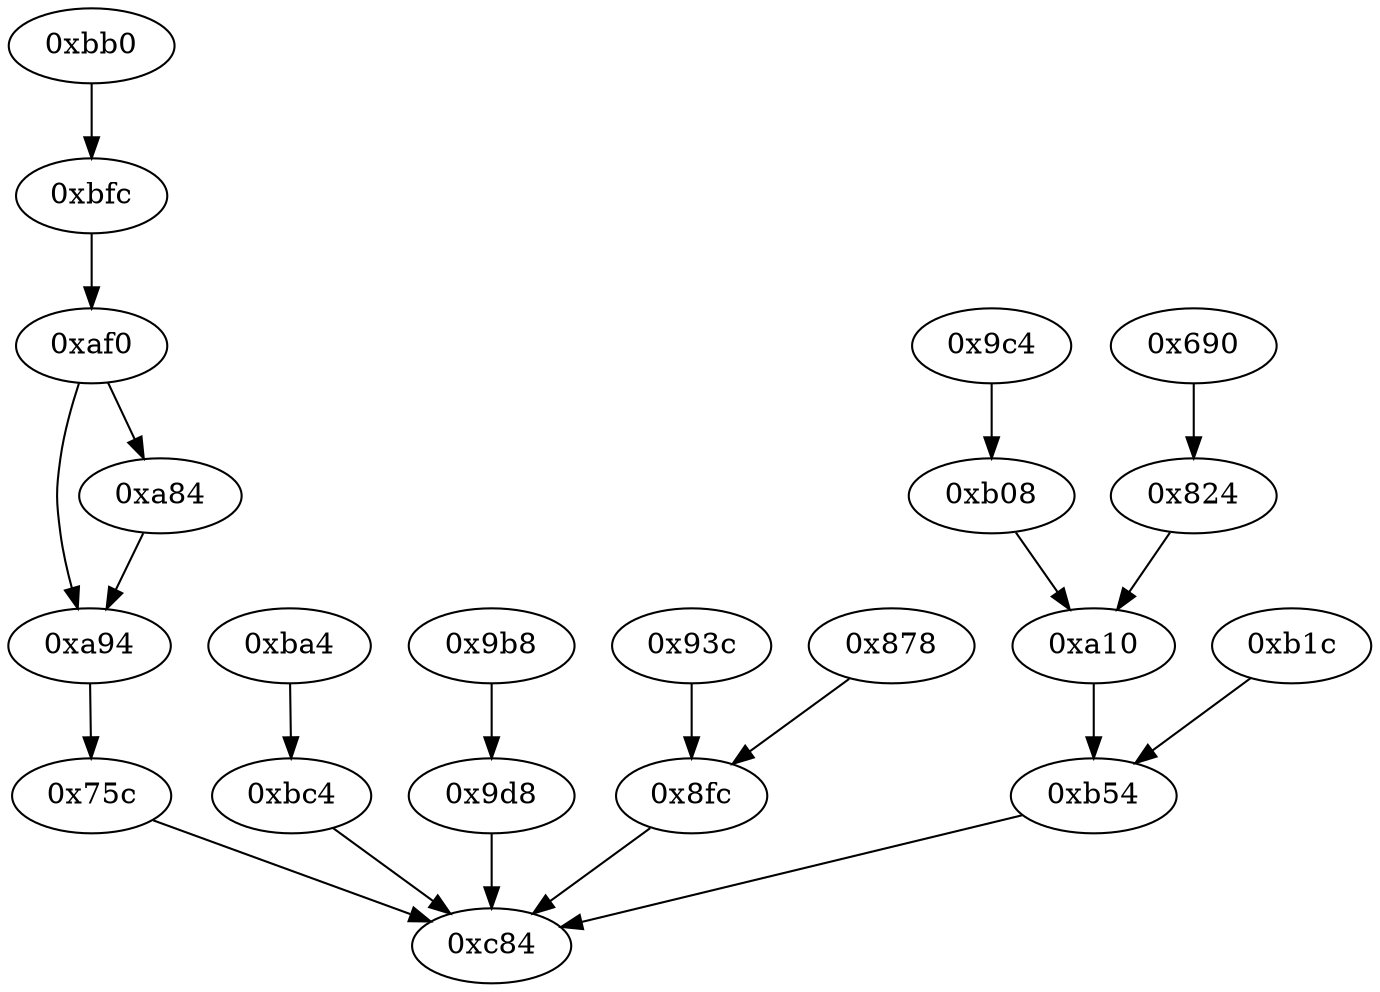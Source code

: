 strict digraph "" {
	"0xb54"	 [opcode="[u'str', u'str', u'str', u'mov']"];
	"0xc84"	 [opcode="[u'ldr', u'ldr', u'ldr', u'ldr', u'sub', u'mov', u'sub', u'pop']"];
	"0xb54" -> "0xc84";
	"0xa94"	 [opcode="[u'ldr', u'mov', u'ldr', u'rsb', u'mvn', u'mul', u'mov', u'eor', u'and', u'ldr', u'mov', u'ldr', u'cmp', u'mov', u'teq', u'ldr', \
u'mov', u'cmp', u'mov', u'mov', u'cmp', u'mov', u'b']"];
	"0x75c"	 [opcode="[u'ldr', u'ldr', u'ldr', u'sub', u'mul', u'eor', u'and', u'ldr', u'ldr', u'ldr', u'mov', u'mov', u'cmp', u'mov', u'cmp', u'mov', \
u'mov', u'cmp', u'mov', u'mov', u'teq', u'mov']"];
	"0xa94" -> "0x75c";
	"0xbc4"	 [opcode="[u'ldr', u'cmp', u'mov', u'mov', u'strb', u'mov', u'b']"];
	"0xbc4" -> "0xc84";
	"0xb08"	 [opcode="[u'ldr', u'ldr', u'mvn', u'ldr', u'b']"];
	"0xa10"	 [opcode="[u'ldr', u'ldr', u'mov', u'bl', u'ldr', u'ldr', u'sub', u'mul', u'ldr', u'eor', u'and', u'mov', u'mov', u'ldr', u'cmp', u'mov', \
u'mov', u'eor', u'orr', u'ldr', u'eor', u'orr', u'ldr', u'mov', u'mov', u'mov', u'mov', u'mov', u'b']"];
	"0xb08" -> "0xa10";
	"0x9d8"	 [opcode="[u'ldr', u'cmp', u'mov', u'mov', u'strb', u'mov', u'b']"];
	"0x9d8" -> "0xc84";
	"0x824"	 [opcode="[u'ldrb', u'ldrb', u'ldr', u'eor', u'tst', u'ldr', u'mov', u'cmp', u'mov', u'mov', u'cmp', u'mov', u'b']"];
	"0x824" -> "0xa10";
	"0x690"	 [opcode="[u'push', u'add', u'sub', u'ldr', u'str', u'mvn', u'ldr', u'ldr', u'str', u'ldr', u'ldr', u'ldr', u'sub', u'sub', u'add', u'mul', \
u'ldr', u'mvn', u'orr', u'cmn', u'mov', u'ldr', u'mov', u'strb', u'mov', u'cmp', u'mov', u'strb', u'ldr', u'ldr', u'str', u'ldr', \
u'ldr', u'ldr', u'str', u'ldr', u'str', u'ldr', u'str', u'ldr', u'str', u'ldr', u'ldr', u'str', u'ldr', u'ldr', u'str', u'ldr', \
u'add', u'stm', u'b']"];
	"0x690" -> "0x824";
	"0x75c" -> "0xc84";
	"0x9c4"	 [opcode="[u'ldrb', u'cmp', u'mov', u'mov', u'b']"];
	"0x9c4" -> "0xb08";
	"0xaf0"	 [opcode="[u'ldrb', u'ldr', u'cmp', u'ldr', u'mov', u'b']"];
	"0xaf0" -> "0xa94";
	"0xa84"	 [opcode="[u'ldr', u'bl', u'ldr', u'b']"];
	"0xaf0" -> "0xa84";
	"0xa84" -> "0xa94";
	"0x8fc"	 [opcode="[u'mov', u'str', u'str', u'str']"];
	"0x8fc" -> "0xc84";
	"0xbfc"	 [opcode="[u'ldr', u'ldr', u'mvn', u'mov', u'cmp', u'mov', u'mov', u'strb', u'ldr', u'ldr', u'ldr', u'ldr', u'cmp', u'mov', u'rsb', u'mvn', \
u'mul', u'mvn', u'mov', u'orr', u'ldr', u'ldr', u'cmn', u'mov', u'teq', u'ldr', u'mov', u'cmn', u'mov', u'cmp', u'mov', u'b']"];
	"0xbfc" -> "0xaf0";
	"0x93c"	 [opcode="[u'ldr', u'mov', u'ldrb', u'ldr', u'add', u'ldr', u'sub', u'sub', u'ldr', u'ldr', u'add', u'sub', u'sub', u'ldr', u'ldr', u'ldr', \
u'sub', u'add', u'add', u'add', u'ldr', u'b']"];
	"0x93c" -> "0x8fc";
	"0x878"	 [opcode="[u'ldr', u'ldr', u'mov', u'bl', u'ldr', u'ldr', u'ldr', u'sub', u'sub', u'add', u'mov', u'mul', u'ldr', u'eor', u'tst', u'mov', \
u'mov', u'ldr', u'cmp', u'mov', u'mov', u'eor', u'and', u'ldr', u'orr', u'ldr', u'mov', u'mov', u'ldr', u'mov', u'mov', u'mov', \
u'b']"];
	"0x878" -> "0x8fc";
	"0xb1c"	 [opcode="[u'ldr', u'ldrb', u'ldr', u'add', u'ldr', u'add', u'ldr', u'sub', u'ldr', u'add', u'ldr', u'add']"];
	"0xb1c" -> "0xb54";
	"0xba4"	 [opcode="[u'ldr', u'mov', u'b']"];
	"0xba4" -> "0xbc4";
	"0xa10" -> "0xb54";
	"0x9b8"	 [opcode="[u'ldr', u'mov', u'b']"];
	"0x9b8" -> "0x9d8";
	"0xbb0"	 [opcode="[u'ldrb', u'cmp', u'mov', u'mov', u'b']"];
	"0xbb0" -> "0xbfc";
}
